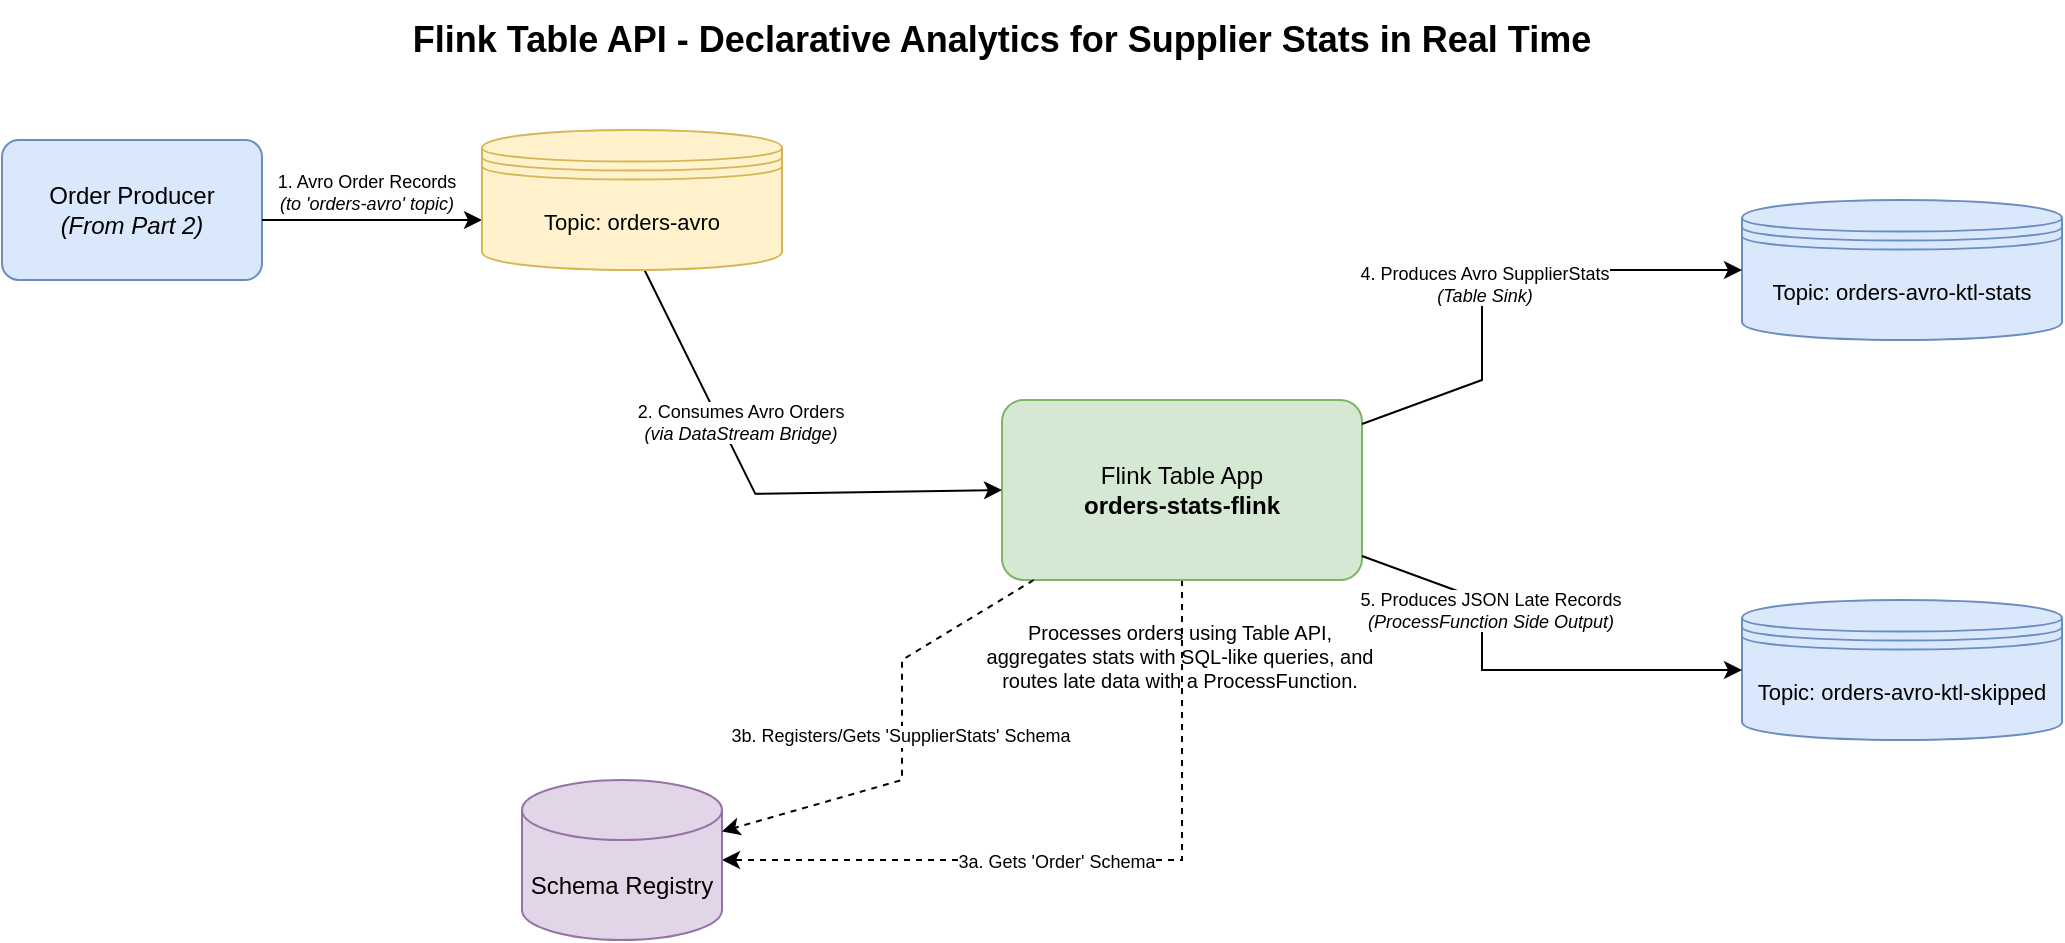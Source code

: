 <mxfile>
    <diagram id="diagram_flink_table" name="Flink Table API">
        <mxGraphModel dx="1198" dy="574" grid="0" gridSize="10" guides="0" tooltips="1" connect="1" arrows="1" fold="1" page="1" pageScale="1" pageWidth="1169" pageHeight="827" background="#ffffff" math="0" shadow="0">
            <root>
                <mxCell id="0"/>
                <mxCell id="1" parent="0"/>
                <mxCell id="edge-flink-table-to-sr-get" style="endArrow=classic;html=1;rounded=0;dashed=1;strokeWidth=1;" parent="1" source="flink-table-app" target="schema-registry" edge="1">
                    <mxGeometry width="50" height="50" relative="1" as="geometry">
                        <mxPoint x="640" y="350" as="sourcePoint"/>
                        <mxPoint x="420" y="420" as="targetPoint"/>
                        <Array as="points">
                            <mxPoint x="640" y="480"/>
                        </Array>
                    </mxGeometry>
                </mxCell>
                <mxCell id="label-flink-table-to-sr-get" value="3a. Gets &#39;Order&#39; Schema" style="edgeLabel;html=1;align=center;verticalAlign=middle;resizable=0;points=[];fontSize=9;" parent="edge-flink-table-to-sr-get" vertex="1" connectable="0">
                    <mxGeometry x="0.1" y="1" relative="1" as="geometry"/>
                </mxCell>
                <mxCell id="title" value="Flink Table API - Declarative Analytics for Supplier Stats in Real Time" style="text;html=1;strokeColor=none;fillColor=none;align=center;verticalAlign=middle;whiteSpace=wrap;rounded=0;fontSize=18;fontStyle=1;" parent="1" vertex="1">
                    <mxGeometry x="200" y="50" width="700" height="40" as="geometry"/>
                </mxCell>
                <mxCell id="order-producer" value="Order Producer&lt;br&gt;&lt;i&gt;(From Part 2)&lt;/i&gt;" style="rounded=1;whiteSpace=wrap;html=1;fillColor=#dae8fc;strokeColor=#6c8ebf;arcSize=12;fontSize=12;" parent="1" vertex="1">
                    <mxGeometry x="50" y="120" width="130" height="70" as="geometry"/>
                </mxCell>
                <mxCell id="schema-registry" value="Schema Registry" style="shape=cylinder3;whiteSpace=wrap;html=1;boundedLbl=1;backgroundOutline=1;size=15;fillColor=#e1d5e7;strokeColor=#9673a6;fontSize=12;" parent="1" vertex="1">
                    <mxGeometry x="310" y="440" width="100" height="80" as="geometry"/>
                </mxCell>
                <mxCell id="flink-table-app" value="Flink Table App&lt;br&gt;&lt;b&gt;orders-stats-flink&lt;/b&gt;" style="rounded=1;whiteSpace=wrap;html=1;fillColor=#d5e8d4;strokeColor=#82b366;arcSize=12;fontSize=12;" parent="1" vertex="1">
                    <mxGeometry x="550" y="250" width="180" height="90" as="geometry"/>
                </mxCell>
                <mxCell id="topic-stats" value="Topic: orders-avro-ktl-stats" style="shape=datastore;whiteSpace=wrap;html=1;fillColor=#dae8fc;strokeColor=#6c8ebf;fontSize=11;" parent="1" vertex="1">
                    <mxGeometry x="920" y="150" width="160" height="70" as="geometry"/>
                </mxCell>
                <mxCell id="topic-skipped" value="Topic: orders-avro-ktl-skipped" style="shape=datastore;whiteSpace=wrap;html=1;fillColor=#dae8fc;strokeColor=#6c8ebf;fontSize=11;" parent="1" vertex="1">
                    <mxGeometry x="920" y="350" width="160" height="70" as="geometry"/>
                </mxCell>
                <mxCell id="edge-producer-to-kafka" style="endArrow=classic;html=1;rounded=0;strokeWidth=1;" parent="1" edge="1">
                    <mxGeometry width="50" height="50" relative="1" as="geometry">
                        <mxPoint x="180" y="160" as="sourcePoint"/>
                        <mxPoint x="290" y="160" as="targetPoint"/>
                    </mxGeometry>
                </mxCell>
                <mxCell id="label-producer-to-kafka" value="1. Avro Order Records&lt;br&gt;&lt;i&gt;(to &#39;orders-avro&#39; topic)&lt;/i&gt;" style="edgeLabel;html=1;align=center;verticalAlign=middle;resizable=0;points=[];fontSize=9;" parent="edge-producer-to-kafka" vertex="1" connectable="0">
                    <mxGeometry x="-0.1" y="1" relative="1" as="geometry">
                        <mxPoint x="2" y="-13" as="offset"/>
                    </mxGeometry>
                </mxCell>
                <mxCell id="edge-kafka-to-flink-table" style="endArrow=classic;html=1;rounded=0;strokeWidth=1;exitX=0.564;exitY=1.044;exitDx=0;exitDy=0;exitPerimeter=0;entryX=0;entryY=0.5;entryDx=0;entryDy=0;" parent="1" target="flink-table-app" edge="1">
                    <mxGeometry width="50" height="50" relative="1" as="geometry">
                        <mxPoint x="371.26" y="185.0" as="sourcePoint"/>
                        <mxPoint x="540.0" y="294.98" as="targetPoint"/>
                        <Array as="points">
                            <mxPoint x="426.66" y="296.92"/>
                        </Array>
                    </mxGeometry>
                </mxCell>
                <mxCell id="label-kafka-to-flink-table" value="2. Consumes Avro Orders&lt;br&gt;&lt;i&gt;(via DataStream Bridge)&lt;/i&gt;" style="edgeLabel;html=1;align=center;verticalAlign=middle;resizable=0;points=[];fontSize=9;" parent="edge-kafka-to-flink-table" vertex="1" connectable="0">
                    <mxGeometry x="-0.1" y="-2" relative="1" as="geometry">
                        <mxPoint y="-25" as="offset"/>
                    </mxGeometry>
                </mxCell>
                <mxCell id="edge-flink-table-to-sr-reg" style="endArrow=classic;html=1;rounded=0;dashed=1;strokeWidth=1;" parent="1" source="flink-table-app" target="schema-registry" edge="1">
                    <mxGeometry width="50" height="50" relative="1" as="geometry">
                        <mxPoint x="640" y="350" as="sourcePoint"/>
                        <mxPoint x="420" y="420" as="targetPoint"/>
                        <Array as="points">
                            <mxPoint x="500" y="380"/>
                            <mxPoint x="500" y="440"/>
                        </Array>
                    </mxGeometry>
                </mxCell>
                <mxCell id="label-flink-table-to-sr-reg" value="3b. Registers/Gets &#39;SupplierStats&#39; Schema" style="edgeLabel;html=1;align=center;verticalAlign=middle;resizable=0;points=[];fontSize=9;" parent="edge-flink-table-to-sr-reg" vertex="1" connectable="0">
                    <mxGeometry x="-0.3" y="-1" relative="1" as="geometry">
                        <mxPoint y="34" as="offset"/>
                    </mxGeometry>
                </mxCell>
                <mxCell id="edge-flink-table-to-topic-stats" style="endArrow=classic;html=1;rounded=0;strokeWidth=1;" parent="1" source="flink-table-app" target="topic-stats" edge="1">
                    <mxGeometry width="50" height="50" relative="1" as="geometry">
                        <mxPoint x="740" y="295" as="sourcePoint"/>
                        <mxPoint x="840" y="185" as="targetPoint"/>
                        <Array as="points">
                            <mxPoint x="790" y="240"/>
                            <mxPoint x="790" y="185"/>
                        </Array>
                    </mxGeometry>
                </mxCell>
                <mxCell id="label-flink-table-to-topic-stats" value="4. Produces Avro SupplierStats&lt;br&gt;&lt;i&gt;(Table Sink)&lt;/i&gt;" style="edgeLabel;html=1;align=center;verticalAlign=middle;resizable=0;points=[];fontSize=9;" parent="edge-flink-table-to-topic-stats" vertex="1" connectable="0">
                    <mxGeometry x="-0.1" y="-1" relative="1" as="geometry"/>
                </mxCell>
                <mxCell id="edge-flink-table-to-topic-skipped" style="endArrow=classic;html=1;rounded=0;strokeWidth=1;" parent="1" source="flink-table-app" target="topic-skipped" edge="1">
                    <mxGeometry width="50" height="50" relative="1" as="geometry">
                        <mxPoint x="740" y="315" as="sourcePoint"/>
                        <mxPoint x="850" y="385" as="targetPoint"/>
                        <Array as="points">
                            <mxPoint x="790" y="350"/>
                            <mxPoint x="790" y="385"/>
                        </Array>
                    </mxGeometry>
                </mxCell>
                <mxCell id="label-flink-table-to-topic-skipped" value="5. Produces JSON Late Records&lt;br&gt;&lt;i&gt;(ProcessFunction Side Output)&lt;/i&gt;" style="edgeLabel;html=1;align=center;verticalAlign=middle;resizable=0;points=[];fontSize=9;" parent="edge-flink-table-to-topic-skipped" vertex="1" connectable="0">
                    <mxGeometry x="-0.1" y="1" relative="1" as="geometry">
                        <mxPoint y="-29" as="offset"/>
                    </mxGeometry>
                </mxCell>
                <mxCell id="input-topic" value="Topic: orders-avro" style="shape=datastore;whiteSpace=wrap;html=1;fillColor=#fff2cc;strokeColor=#d6b656;fontSize=11;" parent="1" vertex="1">
                    <mxGeometry x="290" y="115" width="150" height="70" as="geometry"/>
                </mxCell>
                <mxCell id="flink-table-app-desc" value="Processes orders using Table API, aggregates stats with SQL-like queries, and routes late data with a ProcessFunction." style="text;html=1;strokeColor=none;fillColor=none;align=center;verticalAlign=middle;whiteSpace=wrap;rounded=0;fontSize=10;" parent="1" vertex="1">
                    <mxGeometry x="539" y="358" width="200" height="40" as="geometry"/>
                </mxCell>
            </root>
        </mxGraphModel>
    </diagram>
</mxfile>